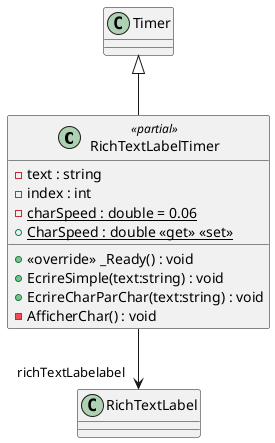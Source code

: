 @startuml
class RichTextLabelTimer <<partial>> {
    - text : string
    - index : int
    - {static} charSpeed : double = 0.06
    + {static} CharSpeed : double <<get>> <<set>>
    + <<override>> _Ready() : void
    + EcrireSimple(text:string) : void
    + EcrireCharParChar(text:string) : void
    - AfficherChar() : void
}
Timer <|-- RichTextLabelTimer
RichTextLabelTimer --> "richTextLabelabel" RichTextLabel
@enduml
